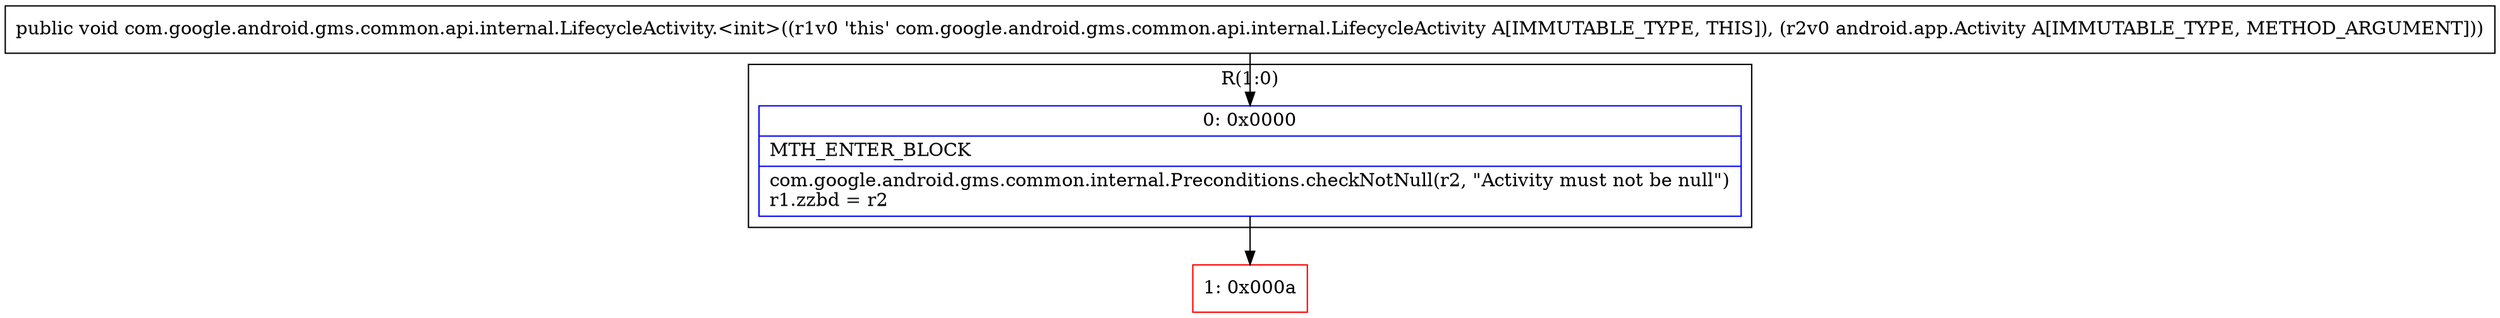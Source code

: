 digraph "CFG forcom.google.android.gms.common.api.internal.LifecycleActivity.\<init\>(Landroid\/app\/Activity;)V" {
subgraph cluster_Region_1908744331 {
label = "R(1:0)";
node [shape=record,color=blue];
Node_0 [shape=record,label="{0\:\ 0x0000|MTH_ENTER_BLOCK\l|com.google.android.gms.common.internal.Preconditions.checkNotNull(r2, \"Activity must not be null\")\lr1.zzbd = r2\l}"];
}
Node_1 [shape=record,color=red,label="{1\:\ 0x000a}"];
MethodNode[shape=record,label="{public void com.google.android.gms.common.api.internal.LifecycleActivity.\<init\>((r1v0 'this' com.google.android.gms.common.api.internal.LifecycleActivity A[IMMUTABLE_TYPE, THIS]), (r2v0 android.app.Activity A[IMMUTABLE_TYPE, METHOD_ARGUMENT])) }"];
MethodNode -> Node_0;
Node_0 -> Node_1;
}

